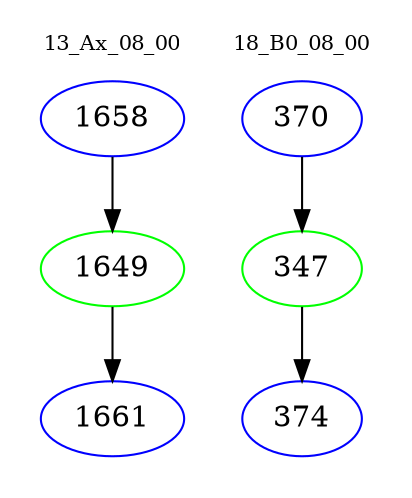 digraph{
subgraph cluster_0 {
color = white
label = "13_Ax_08_00";
fontsize=10;
T0_1658 [label="1658", color="blue"]
T0_1658 -> T0_1649 [color="black"]
T0_1649 [label="1649", color="green"]
T0_1649 -> T0_1661 [color="black"]
T0_1661 [label="1661", color="blue"]
}
subgraph cluster_1 {
color = white
label = "18_B0_08_00";
fontsize=10;
T1_370 [label="370", color="blue"]
T1_370 -> T1_347 [color="black"]
T1_347 [label="347", color="green"]
T1_347 -> T1_374 [color="black"]
T1_374 [label="374", color="blue"]
}
}
